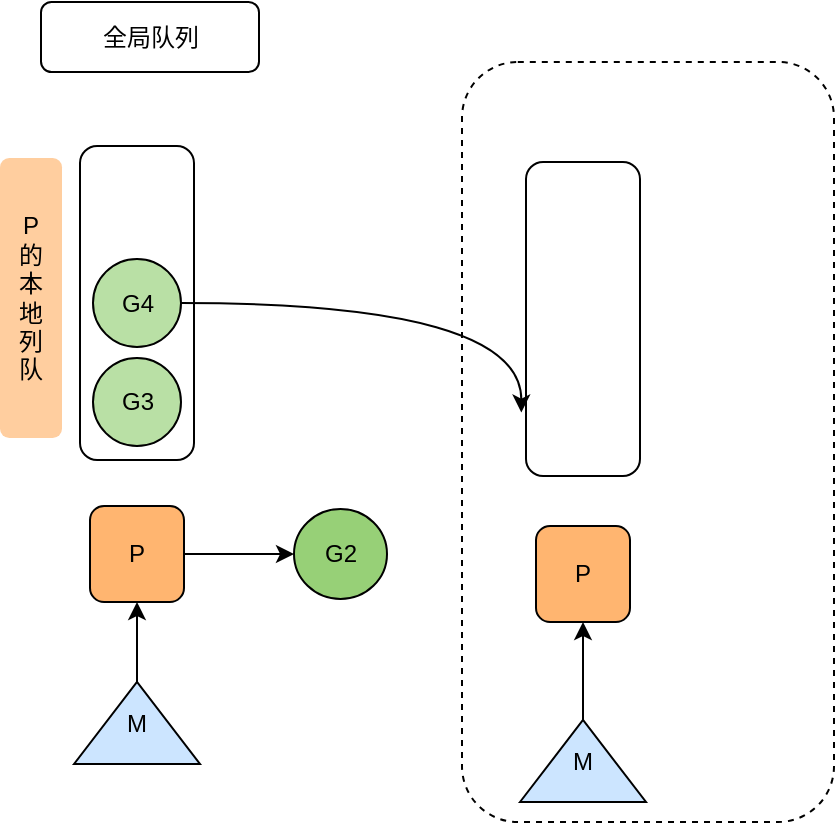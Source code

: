 <mxfile version="21.1.4" type="github">
  <diagram name="第 1 页" id="TTBXimpqEGSb7tdmZf9I">
    <mxGraphModel dx="2076" dy="1158" grid="0" gridSize="10" guides="1" tooltips="1" connect="1" arrows="1" fold="1" page="1" pageScale="1" pageWidth="827" pageHeight="1169" math="0" shadow="0">
      <root>
        <mxCell id="0" />
        <mxCell id="1" parent="0" />
        <mxCell id="SKKMfjSVf2G3U56w514D-72" value="全局队列" style="rounded=1;whiteSpace=wrap;html=1;" parent="1" vertex="1">
          <mxGeometry x="162.5" y="290" width="109" height="35" as="geometry" />
        </mxCell>
        <mxCell id="SKKMfjSVf2G3U56w514D-73" value="" style="rounded=1;whiteSpace=wrap;html=1;" parent="1" vertex="1">
          <mxGeometry x="182" y="362" width="57" height="157" as="geometry" />
        </mxCell>
        <mxCell id="SKKMfjSVf2G3U56w514D-74" value="G4" style="ellipse;whiteSpace=wrap;html=1;aspect=fixed;fillColor=#B9E0A5;" parent="1" vertex="1">
          <mxGeometry x="188.5" y="418.5" width="44" height="44" as="geometry" />
        </mxCell>
        <mxCell id="SKKMfjSVf2G3U56w514D-75" value="G3" style="ellipse;whiteSpace=wrap;html=1;aspect=fixed;fillColor=#B9E0A5;" parent="1" vertex="1">
          <mxGeometry x="188.5" y="468" width="44" height="44" as="geometry" />
        </mxCell>
        <mxCell id="SKKMfjSVf2G3U56w514D-92" value="" style="edgeStyle=orthogonalEdgeStyle;curved=1;rounded=0;orthogonalLoop=1;jettySize=auto;html=1;" parent="1" source="SKKMfjSVf2G3U56w514D-76" target="SKKMfjSVf2G3U56w514D-91" edge="1">
          <mxGeometry relative="1" as="geometry" />
        </mxCell>
        <mxCell id="SKKMfjSVf2G3U56w514D-76" value="P" style="rounded=1;whiteSpace=wrap;html=1;fillColor=#FFB570;" parent="1" vertex="1">
          <mxGeometry x="187" y="542" width="47" height="48" as="geometry" />
        </mxCell>
        <mxCell id="SKKMfjSVf2G3U56w514D-81" style="edgeStyle=orthogonalEdgeStyle;rounded=0;orthogonalLoop=1;jettySize=auto;html=1;entryX=0.5;entryY=1;entryDx=0;entryDy=0;" parent="1" source="SKKMfjSVf2G3U56w514D-77" target="SKKMfjSVf2G3U56w514D-76" edge="1">
          <mxGeometry relative="1" as="geometry" />
        </mxCell>
        <mxCell id="SKKMfjSVf2G3U56w514D-77" value="M" style="triangle;whiteSpace=wrap;html=1;direction=north;fillColor=#CCE5FF;" parent="1" vertex="1">
          <mxGeometry x="179" y="630" width="63" height="41" as="geometry" />
        </mxCell>
        <mxCell id="SKKMfjSVf2G3U56w514D-82" value="" style="rounded=1;whiteSpace=wrap;html=1;dashed=1;" parent="1" vertex="1">
          <mxGeometry x="373" y="320" width="186" height="380" as="geometry" />
        </mxCell>
        <mxCell id="SKKMfjSVf2G3U56w514D-83" value="" style="rounded=1;whiteSpace=wrap;html=1;" parent="1" vertex="1">
          <mxGeometry x="405" y="370" width="57" height="157" as="geometry" />
        </mxCell>
        <mxCell id="SKKMfjSVf2G3U56w514D-84" value="P" style="rounded=1;whiteSpace=wrap;html=1;fillColor=#FFB570;" parent="1" vertex="1">
          <mxGeometry x="410" y="552" width="47" height="48" as="geometry" />
        </mxCell>
        <mxCell id="SKKMfjSVf2G3U56w514D-86" value="" style="edgeStyle=orthogonalEdgeStyle;rounded=0;orthogonalLoop=1;jettySize=auto;html=1;" parent="1" source="SKKMfjSVf2G3U56w514D-85" target="SKKMfjSVf2G3U56w514D-84" edge="1">
          <mxGeometry relative="1" as="geometry" />
        </mxCell>
        <mxCell id="SKKMfjSVf2G3U56w514D-85" value="M" style="triangle;whiteSpace=wrap;html=1;direction=north;fillColor=#CCE5FF;" parent="1" vertex="1">
          <mxGeometry x="402" y="649" width="63" height="41" as="geometry" />
        </mxCell>
        <mxCell id="SKKMfjSVf2G3U56w514D-89" style="edgeStyle=orthogonalEdgeStyle;curved=1;rounded=0;orthogonalLoop=1;jettySize=auto;html=1;entryX=-0.041;entryY=0.798;entryDx=0;entryDy=0;entryPerimeter=0;" parent="1" source="SKKMfjSVf2G3U56w514D-74" target="SKKMfjSVf2G3U56w514D-83" edge="1">
          <mxGeometry relative="1" as="geometry">
            <Array as="points">
              <mxPoint x="403" y="441" />
            </Array>
          </mxGeometry>
        </mxCell>
        <mxCell id="SKKMfjSVf2G3U56w514D-91" value="G2" style="ellipse;whiteSpace=wrap;html=1;fillColor=#97D077;rounded=1;" parent="1" vertex="1">
          <mxGeometry x="289" y="543.5" width="46.5" height="45" as="geometry" />
        </mxCell>
        <mxCell id="SKKMfjSVf2G3U56w514D-93" value="P&lt;br&gt;的&lt;br&gt;本&lt;br&gt;地&lt;br&gt;列&lt;br&gt;队" style="text;html=1;strokeColor=none;fillColor=#FFCE9F;align=center;verticalAlign=middle;whiteSpace=wrap;rounded=1;glass=0;shadow=0;" parent="1" vertex="1">
          <mxGeometry x="142" y="368" width="31" height="140" as="geometry" />
        </mxCell>
      </root>
    </mxGraphModel>
  </diagram>
</mxfile>

